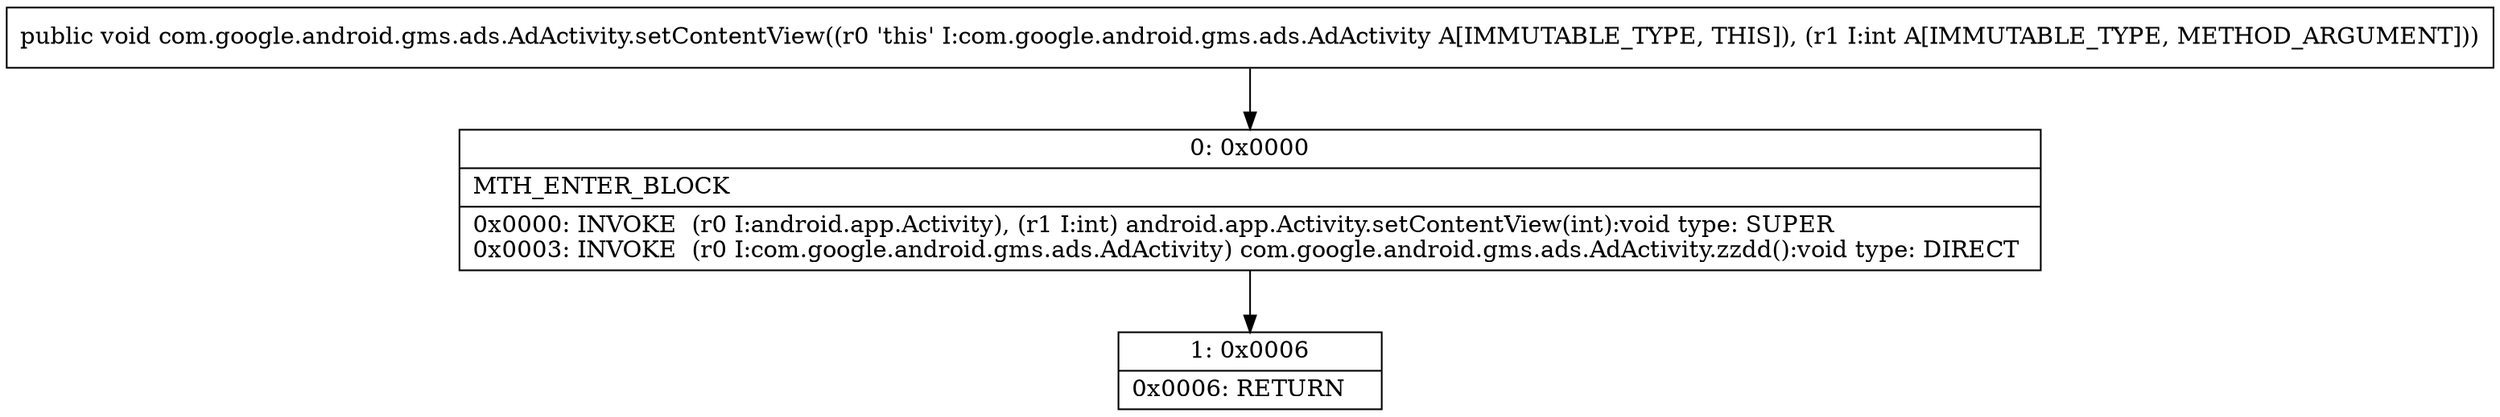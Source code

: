 digraph "CFG forcom.google.android.gms.ads.AdActivity.setContentView(I)V" {
Node_0 [shape=record,label="{0\:\ 0x0000|MTH_ENTER_BLOCK\l|0x0000: INVOKE  (r0 I:android.app.Activity), (r1 I:int) android.app.Activity.setContentView(int):void type: SUPER \l0x0003: INVOKE  (r0 I:com.google.android.gms.ads.AdActivity) com.google.android.gms.ads.AdActivity.zzdd():void type: DIRECT \l}"];
Node_1 [shape=record,label="{1\:\ 0x0006|0x0006: RETURN   \l}"];
MethodNode[shape=record,label="{public void com.google.android.gms.ads.AdActivity.setContentView((r0 'this' I:com.google.android.gms.ads.AdActivity A[IMMUTABLE_TYPE, THIS]), (r1 I:int A[IMMUTABLE_TYPE, METHOD_ARGUMENT])) }"];
MethodNode -> Node_0;
Node_0 -> Node_1;
}

